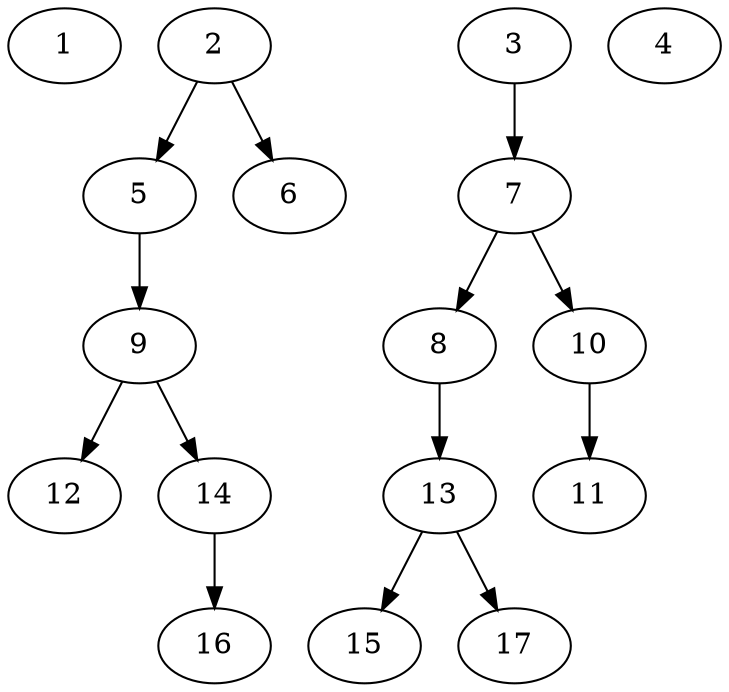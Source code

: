 // DAG (tier=1-easy, mode=compute, n=17, ccr=0.261, fat=0.498, density=0.218, regular=0.719, jump=0.093, mindata=262144, maxdata=2097152)
// DAG automatically generated by daggen at Sun Aug 24 16:33:32 2025
// /home/ermia/Project/Environments/daggen/bin/daggen --dot --ccr 0.261 --fat 0.498 --regular 0.719 --density 0.218 --jump 0.093 --mindata 262144 --maxdata 2097152 -n 17 
digraph G {
  1 [size="98582560645848", alpha="0.01", expect_size="49291280322924"]
  2 [size="2611136340969216", alpha="0.13", expect_size="1305568170484608"]
  2 -> 5 [size ="2224868556800"]
  2 -> 6 [size ="2224868556800"]
  3 [size="21204911676472976", alpha="0.03", expect_size="10602455838236488"]
  3 -> 7 [size ="15265597227008"]
  4 [size="13352731207323794", alpha="0.01", expect_size="6676365603661897"]
  5 [size="70277290365288448", alpha="0.19", expect_size="35138645182644224"]
  5 -> 9 [size ="1362385436672"]
  6 [size="431587596989104128", alpha="0.08", expect_size="215793798494552064"]
  7 [size="216592723948093", alpha="0.12", expect_size="108296361974046"]
  7 -> 8 [size ="3913193357312"]
  7 -> 10 [size ="3913193357312"]
  8 [size="76488149788770192", alpha="0.07", expect_size="38244074894385096"]
  8 -> 13 [size ="31181999439872"]
  9 [size="313921850905643", alpha="0.03", expect_size="156960925452821"]
  9 -> 12 [size ="34194994495488"]
  9 -> 14 [size ="34194994495488"]
  10 [size="1156302503936000000", alpha="0.01", expect_size="578151251968000000"]
  10 -> 11 [size ="8813281280000"]
  11 [size="44385933620330384", alpha="0.03", expect_size="22192966810165192"]
  12 [size="14422510773835264", alpha="0.13", expect_size="7211255386917632"]
  13 [size="48903101119675920", alpha="0.20", expect_size="24451550559837960"]
  13 -> 15 [size ="19559960543232"]
  13 -> 17 [size ="19559960543232"]
  14 [size="48038001246208000", alpha="0.06", expect_size="24019000623104000"]
  14 -> 16 [size ="1057174323200"]
  15 [size="2537537940574175232", alpha="0.11", expect_size="1268768970287087616"]
  16 [size="920599396352000000", alpha="0.07", expect_size="460299698176000000"]
  17 [size="13766842666355", alpha="0.09", expect_size="6883421333177"]
}